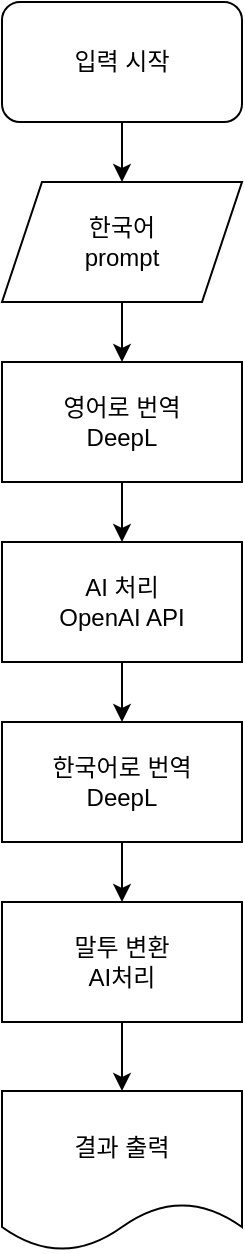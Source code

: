 <mxfile version="22.0.3" type="device">
  <diagram name="페이지-1" id="9j62Vlly7abwq7X1d5x2">
    <mxGraphModel dx="1416" dy="818" grid="1" gridSize="10" guides="1" tooltips="1" connect="1" arrows="1" fold="1" page="1" pageScale="1" pageWidth="827" pageHeight="1169" math="0" shadow="0">
      <root>
        <mxCell id="0" />
        <mxCell id="1" parent="0" />
        <mxCell id="3Oq8FPbL3lqYJRFhmLxk-2" value="결과 출력" style="shape=document;whiteSpace=wrap;html=1;boundedLbl=1;" parent="1" vertex="1">
          <mxGeometry x="40" y="584.5" width="120" height="80" as="geometry" />
        </mxCell>
        <mxCell id="3Oq8FPbL3lqYJRFhmLxk-9" style="edgeStyle=orthogonalEdgeStyle;rounded=0;orthogonalLoop=1;jettySize=auto;html=1;exitX=0.5;exitY=1;exitDx=0;exitDy=0;entryX=0.5;entryY=0;entryDx=0;entryDy=0;" parent="1" source="3Oq8FPbL3lqYJRFhmLxk-3" target="3Oq8FPbL3lqYJRFhmLxk-5" edge="1">
          <mxGeometry relative="1" as="geometry" />
        </mxCell>
        <mxCell id="3Oq8FPbL3lqYJRFhmLxk-3" value="입력 시작" style="rounded=1;whiteSpace=wrap;html=1;" parent="1" vertex="1">
          <mxGeometry x="40" y="40" width="120" height="60" as="geometry" />
        </mxCell>
        <mxCell id="3Oq8FPbL3lqYJRFhmLxk-11" style="edgeStyle=orthogonalEdgeStyle;rounded=0;orthogonalLoop=1;jettySize=auto;html=1;exitX=0.5;exitY=1;exitDx=0;exitDy=0;entryX=0.5;entryY=0;entryDx=0;entryDy=0;" parent="1" source="3Oq8FPbL3lqYJRFhmLxk-4" target="3Oq8FPbL3lqYJRFhmLxk-6" edge="1">
          <mxGeometry relative="1" as="geometry" />
        </mxCell>
        <mxCell id="3Oq8FPbL3lqYJRFhmLxk-4" value="영어로 번역&lt;br&gt;DeepL" style="rounded=0;whiteSpace=wrap;html=1;" parent="1" vertex="1">
          <mxGeometry x="40" y="220" width="120" height="60" as="geometry" />
        </mxCell>
        <mxCell id="3Oq8FPbL3lqYJRFhmLxk-10" style="edgeStyle=orthogonalEdgeStyle;rounded=0;orthogonalLoop=1;jettySize=auto;html=1;exitX=0.5;exitY=1;exitDx=0;exitDy=0;entryX=0.5;entryY=0;entryDx=0;entryDy=0;" parent="1" source="3Oq8FPbL3lqYJRFhmLxk-5" target="3Oq8FPbL3lqYJRFhmLxk-4" edge="1">
          <mxGeometry relative="1" as="geometry" />
        </mxCell>
        <mxCell id="3Oq8FPbL3lqYJRFhmLxk-5" value="한국어&lt;br&gt;prompt" style="shape=parallelogram;perimeter=parallelogramPerimeter;whiteSpace=wrap;html=1;fixedSize=1;" parent="1" vertex="1">
          <mxGeometry x="40" y="130" width="120" height="60" as="geometry" />
        </mxCell>
        <mxCell id="3Oq8FPbL3lqYJRFhmLxk-12" style="edgeStyle=orthogonalEdgeStyle;rounded=0;orthogonalLoop=1;jettySize=auto;html=1;exitX=0.5;exitY=1;exitDx=0;exitDy=0;entryX=0.5;entryY=0;entryDx=0;entryDy=0;" parent="1" source="3Oq8FPbL3lqYJRFhmLxk-6" target="3Oq8FPbL3lqYJRFhmLxk-7" edge="1">
          <mxGeometry relative="1" as="geometry" />
        </mxCell>
        <mxCell id="3Oq8FPbL3lqYJRFhmLxk-6" value="AI 처리&lt;br&gt;OpenAI API" style="rounded=0;whiteSpace=wrap;html=1;" parent="1" vertex="1">
          <mxGeometry x="40" y="310" width="120" height="60" as="geometry" />
        </mxCell>
        <mxCell id="3Oq8FPbL3lqYJRFhmLxk-13" style="edgeStyle=orthogonalEdgeStyle;rounded=0;orthogonalLoop=1;jettySize=auto;html=1;exitX=0.5;exitY=1;exitDx=0;exitDy=0;entryX=0.5;entryY=0;entryDx=0;entryDy=0;" parent="1" source="3Oq8FPbL3lqYJRFhmLxk-7" target="3Oq8FPbL3lqYJRFhmLxk-8" edge="1">
          <mxGeometry relative="1" as="geometry" />
        </mxCell>
        <mxCell id="3Oq8FPbL3lqYJRFhmLxk-7" value="한국어로 번역&lt;br&gt;DeepL" style="rounded=0;whiteSpace=wrap;html=1;" parent="1" vertex="1">
          <mxGeometry x="40" y="400" width="120" height="60" as="geometry" />
        </mxCell>
        <mxCell id="3Oq8FPbL3lqYJRFhmLxk-14" style="edgeStyle=orthogonalEdgeStyle;rounded=0;orthogonalLoop=1;jettySize=auto;html=1;exitX=0.5;exitY=1;exitDx=0;exitDy=0;entryX=0.5;entryY=0;entryDx=0;entryDy=0;" parent="1" source="3Oq8FPbL3lqYJRFhmLxk-8" target="3Oq8FPbL3lqYJRFhmLxk-2" edge="1">
          <mxGeometry relative="1" as="geometry" />
        </mxCell>
        <mxCell id="3Oq8FPbL3lqYJRFhmLxk-8" value="말투 변환&lt;br&gt;AI처리" style="rounded=0;whiteSpace=wrap;html=1;" parent="1" vertex="1">
          <mxGeometry x="40" y="490" width="120" height="60" as="geometry" />
        </mxCell>
      </root>
    </mxGraphModel>
  </diagram>
</mxfile>
